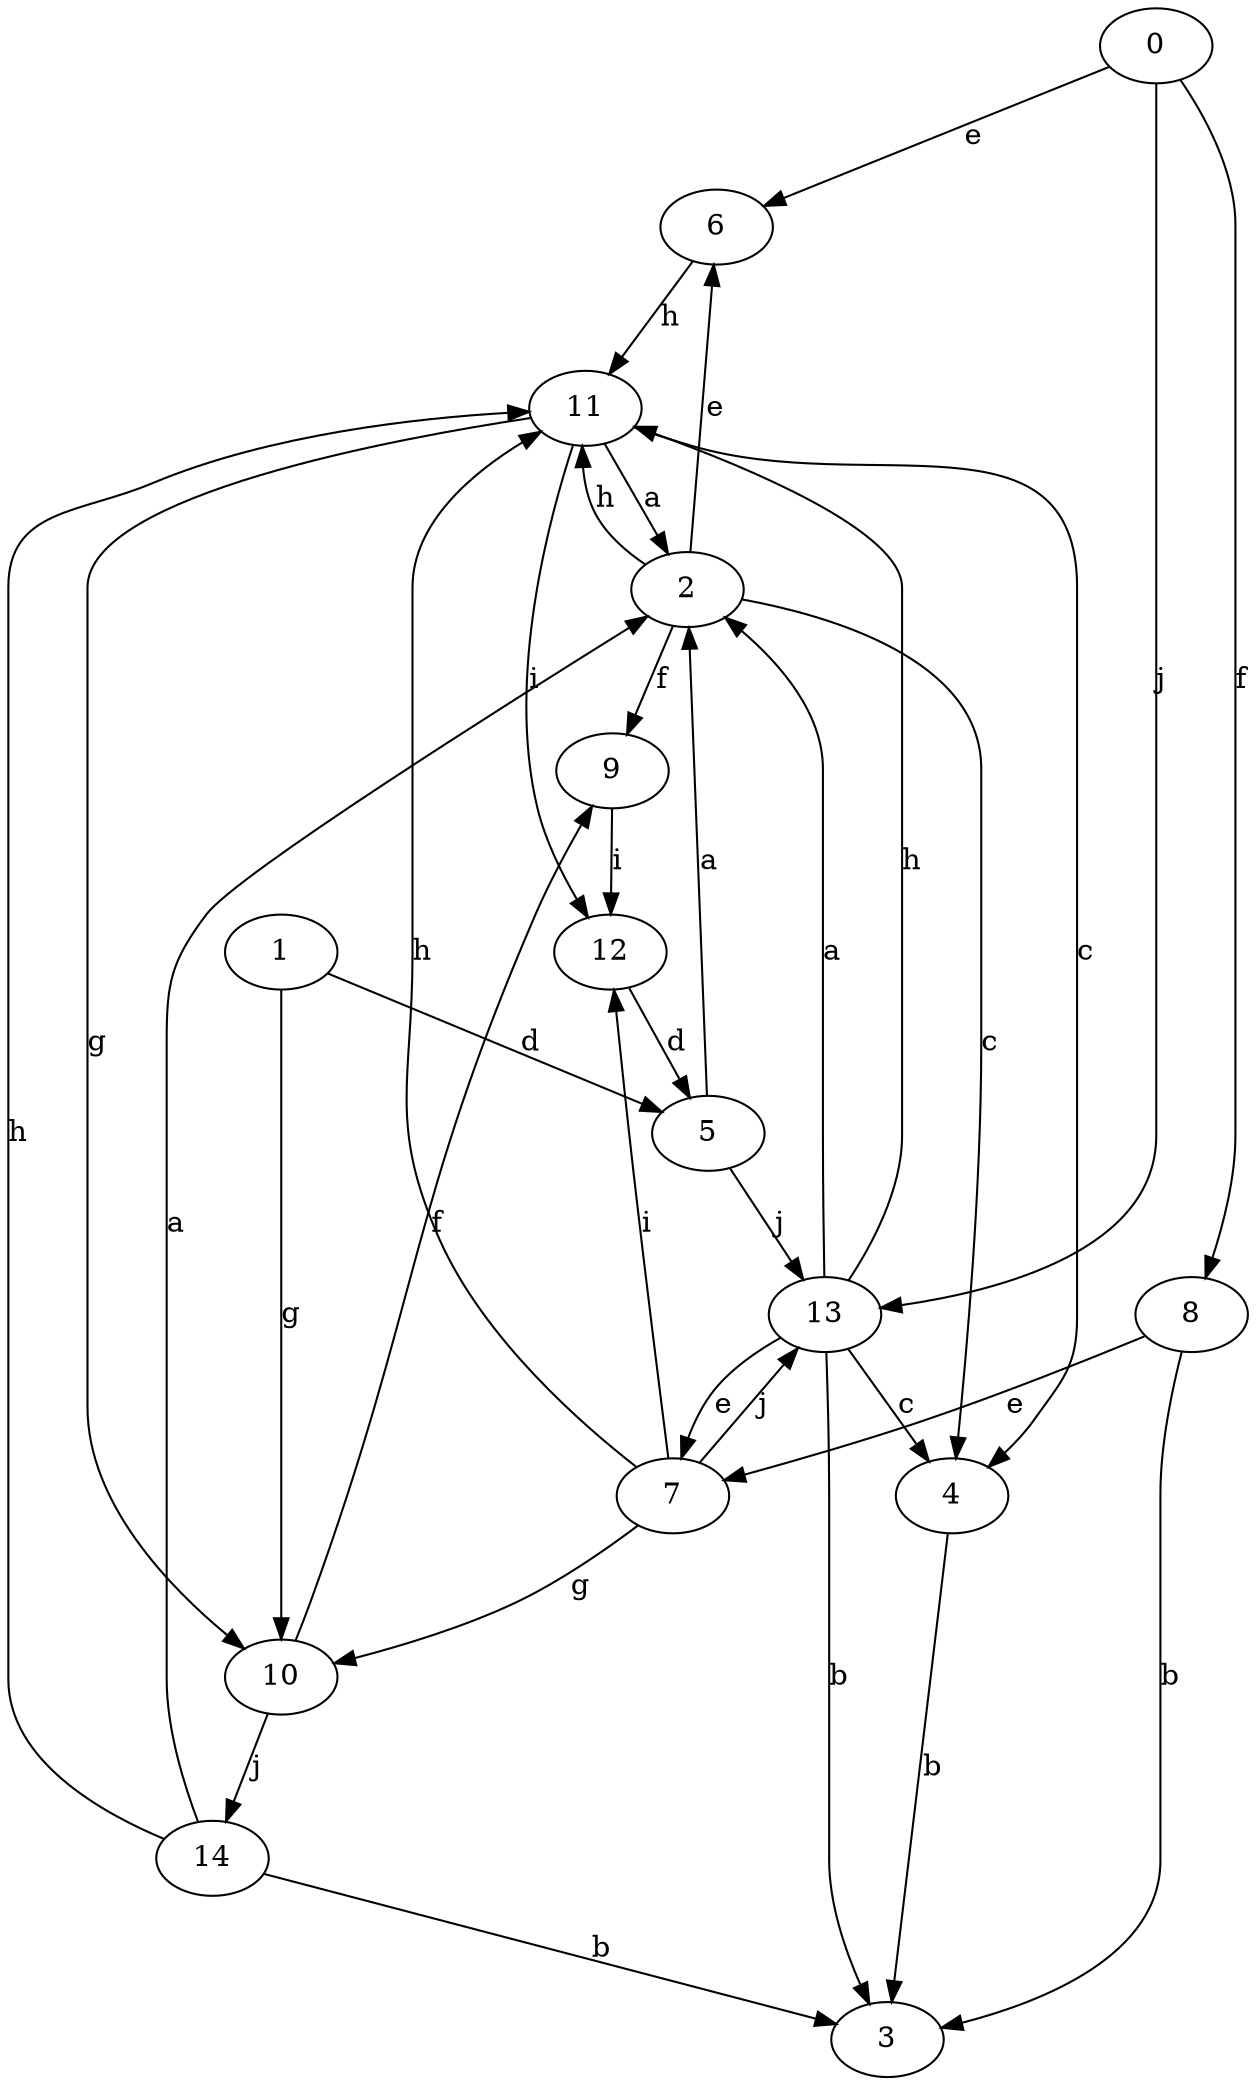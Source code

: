 strict digraph  {
0;
1;
2;
3;
4;
5;
6;
7;
8;
9;
10;
11;
12;
13;
14;
0 -> 6  [label=e];
0 -> 8  [label=f];
0 -> 13  [label=j];
1 -> 5  [label=d];
1 -> 10  [label=g];
2 -> 4  [label=c];
2 -> 6  [label=e];
2 -> 9  [label=f];
2 -> 11  [label=h];
4 -> 3  [label=b];
5 -> 2  [label=a];
5 -> 13  [label=j];
6 -> 11  [label=h];
7 -> 10  [label=g];
7 -> 11  [label=h];
7 -> 12  [label=i];
7 -> 13  [label=j];
8 -> 3  [label=b];
8 -> 7  [label=e];
9 -> 12  [label=i];
10 -> 9  [label=f];
10 -> 14  [label=j];
11 -> 2  [label=a];
11 -> 4  [label=c];
11 -> 10  [label=g];
11 -> 12  [label=i];
12 -> 5  [label=d];
13 -> 2  [label=a];
13 -> 3  [label=b];
13 -> 4  [label=c];
13 -> 7  [label=e];
13 -> 11  [label=h];
14 -> 2  [label=a];
14 -> 3  [label=b];
14 -> 11  [label=h];
}
